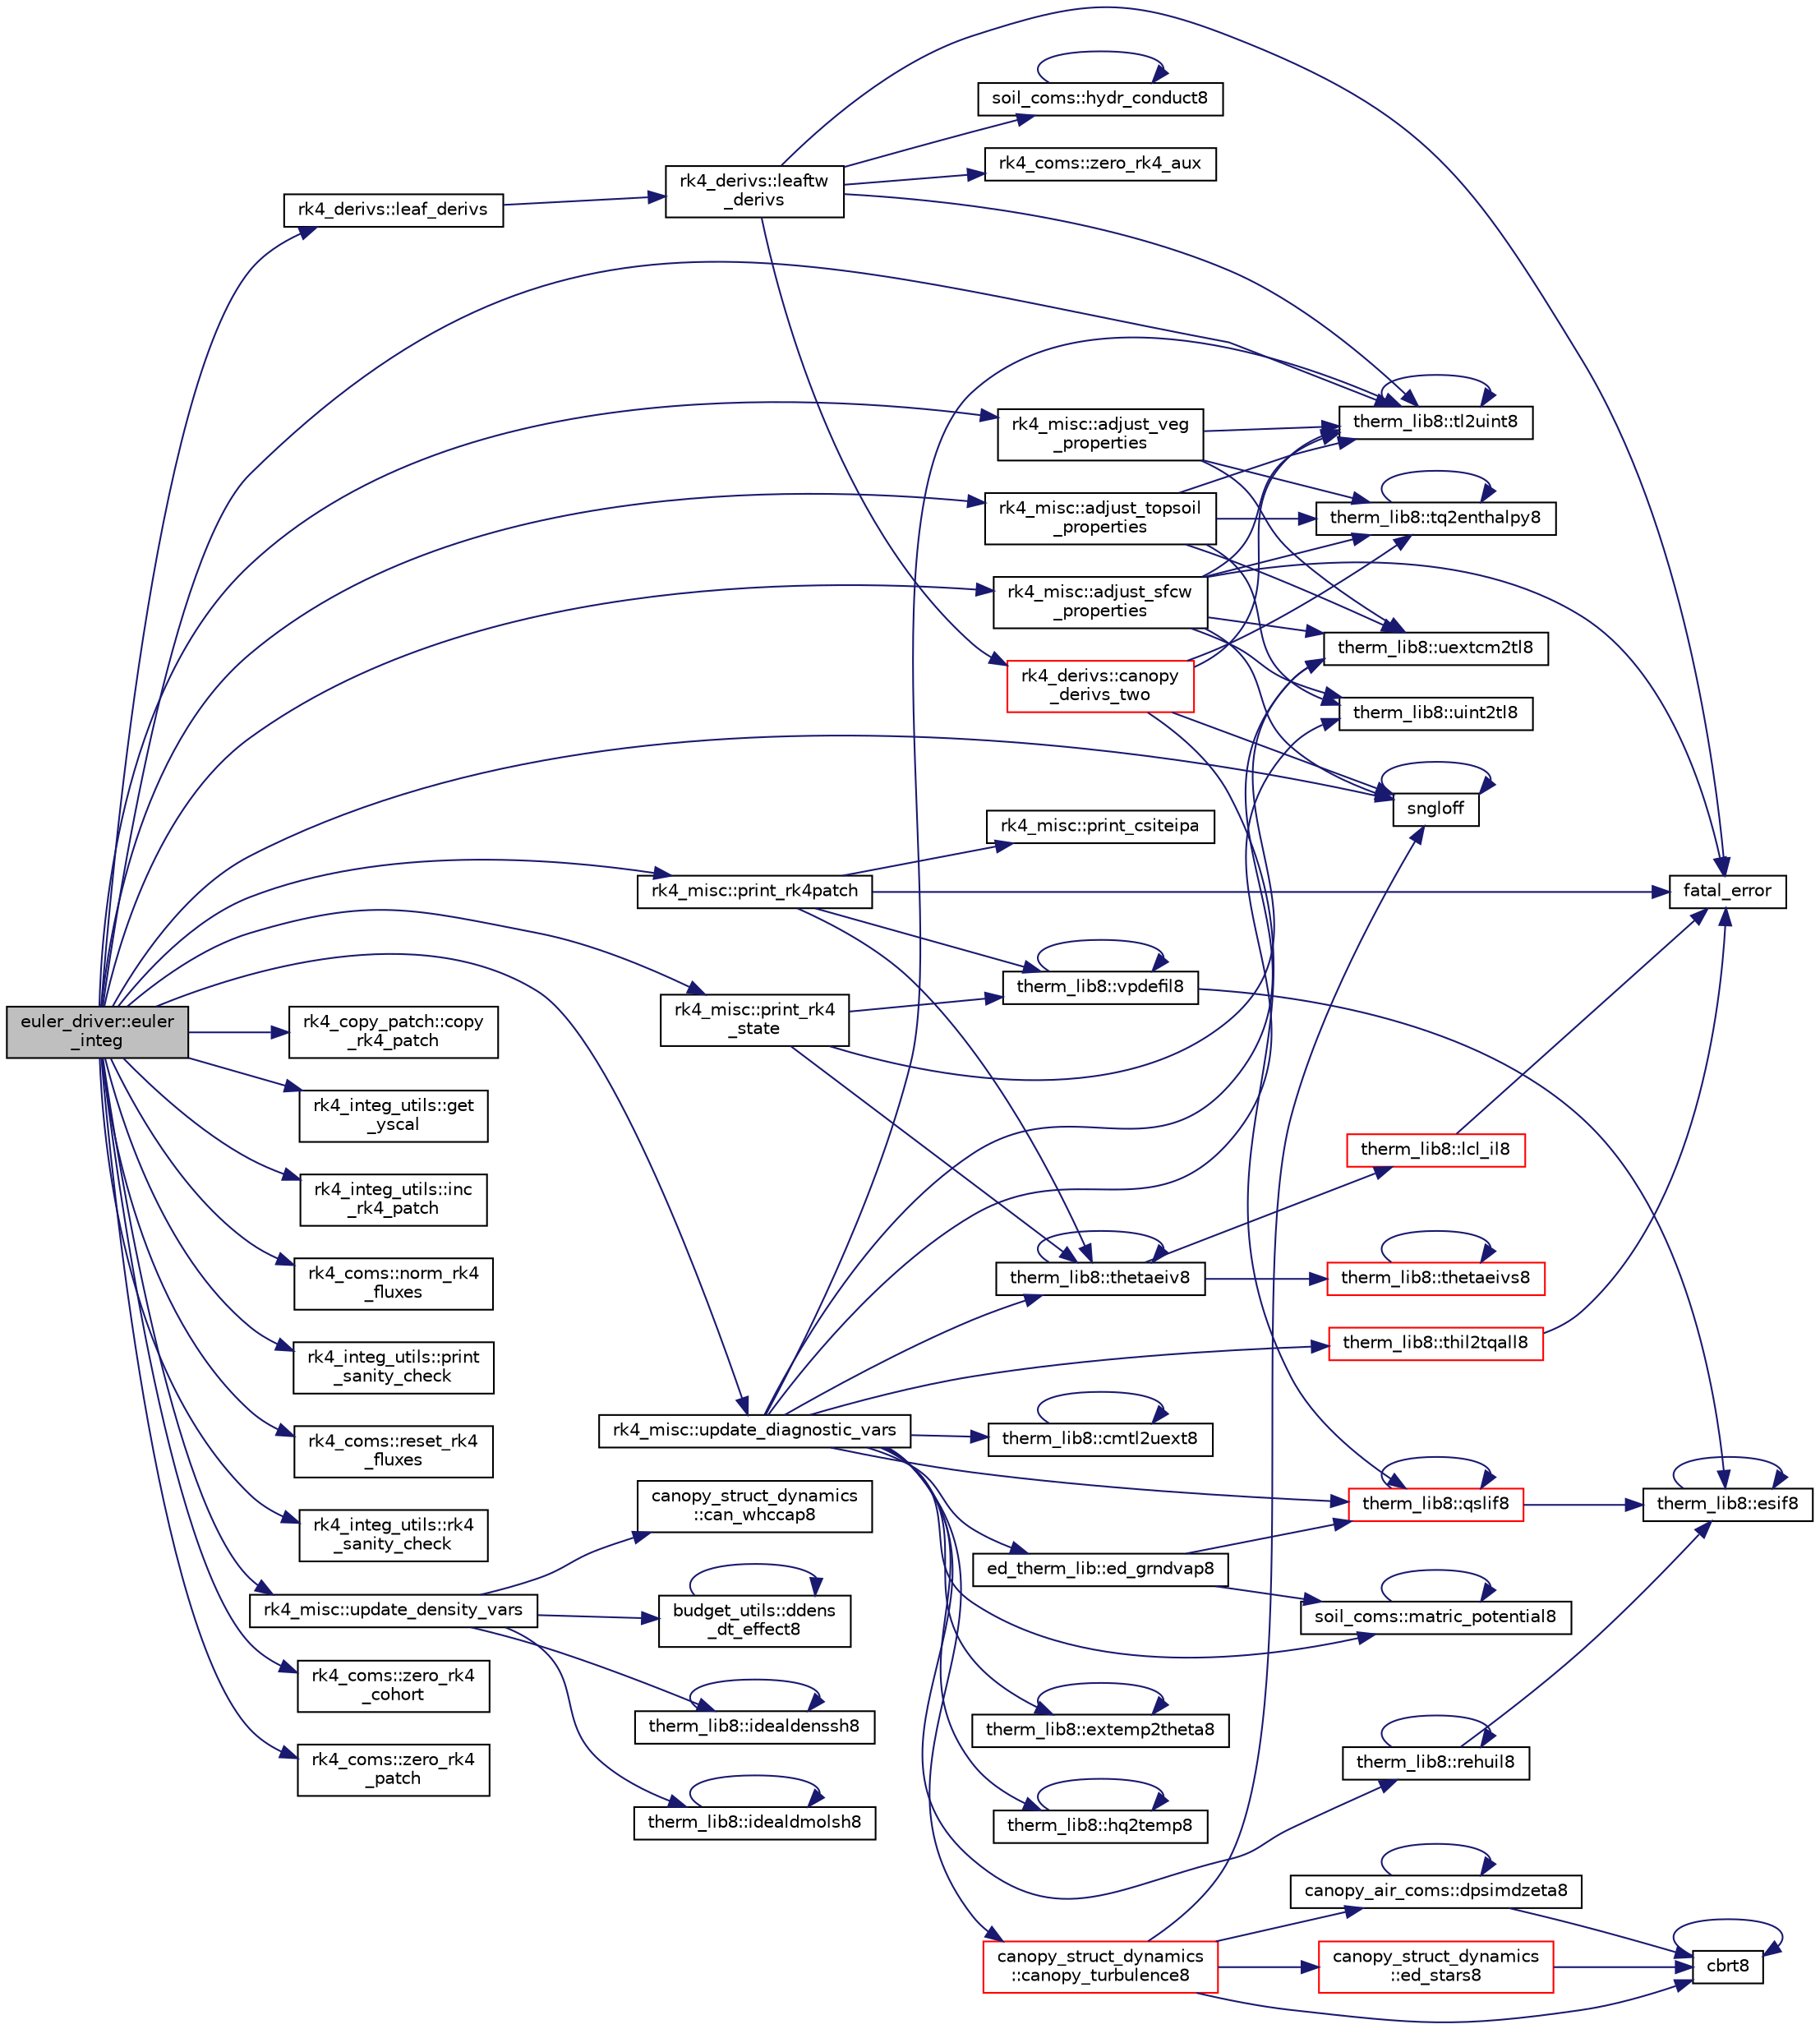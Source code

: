 digraph "euler_driver::euler_integ"
{
 // LATEX_PDF_SIZE
  edge [fontname="Helvetica",fontsize="10",labelfontname="Helvetica",labelfontsize="10"];
  node [fontname="Helvetica",fontsize="10",shape=record];
  rankdir="LR";
  Node1 [label="euler_driver::euler\l_integ",height=0.2,width=0.4,color="black", fillcolor="grey75", style="filled", fontcolor="black",tooltip=" "];
  Node1 -> Node2 [color="midnightblue",fontsize="10",style="solid"];
  Node2 [label="rk4_misc::adjust_sfcw\l_properties",height=0.2,width=0.4,color="black", fillcolor="white", style="filled",URL="$namespacerk4__misc.html#af1f79aa2bc00e4d35e1ae56e2e7cca8b",tooltip=" "];
  Node2 -> Node3 [color="midnightblue",fontsize="10",style="solid"];
  Node3 [label="fatal_error",height=0.2,width=0.4,color="black", fillcolor="white", style="filled",URL="$fatal__error_8_f90.html#a2a2bff228716ab48a81c795b348d1665",tooltip=" "];
  Node2 -> Node4 [color="midnightblue",fontsize="10",style="solid"];
  Node4 [label="sngloff",height=0.2,width=0.4,color="black", fillcolor="white", style="filled",URL="$numutils_8f90.html#a97ff3973394dba1b9534e055e358de97",tooltip=" "];
  Node4 -> Node4 [color="midnightblue",fontsize="10",style="solid"];
  Node2 -> Node5 [color="midnightblue",fontsize="10",style="solid"];
  Node5 [label="therm_lib8::tl2uint8",height=0.2,width=0.4,color="black", fillcolor="white", style="filled",URL="$namespacetherm__lib8.html#afb21e6b55b53bbc124c228e01ccc60cb",tooltip=" "];
  Node5 -> Node5 [color="midnightblue",fontsize="10",style="solid"];
  Node2 -> Node6 [color="midnightblue",fontsize="10",style="solid"];
  Node6 [label="therm_lib8::tq2enthalpy8",height=0.2,width=0.4,color="black", fillcolor="white", style="filled",URL="$namespacetherm__lib8.html#abc11d3a9518a513fd0b3b97e6fc0e68e",tooltip=" "];
  Node6 -> Node6 [color="midnightblue",fontsize="10",style="solid"];
  Node2 -> Node7 [color="midnightblue",fontsize="10",style="solid"];
  Node7 [label="therm_lib8::uextcm2tl8",height=0.2,width=0.4,color="black", fillcolor="white", style="filled",URL="$namespacetherm__lib8.html#af00b031b94385eb06e81a837246715bd",tooltip=" "];
  Node2 -> Node8 [color="midnightblue",fontsize="10",style="solid"];
  Node8 [label="therm_lib8::uint2tl8",height=0.2,width=0.4,color="black", fillcolor="white", style="filled",URL="$namespacetherm__lib8.html#a25d3d7f68a7ddbdf3c13eac03b1bb780",tooltip=" "];
  Node1 -> Node9 [color="midnightblue",fontsize="10",style="solid"];
  Node9 [label="rk4_misc::adjust_topsoil\l_properties",height=0.2,width=0.4,color="black", fillcolor="white", style="filled",URL="$namespacerk4__misc.html#abe647aee6aafb739922bc6e41c6751b3",tooltip=" "];
  Node9 -> Node5 [color="midnightblue",fontsize="10",style="solid"];
  Node9 -> Node6 [color="midnightblue",fontsize="10",style="solid"];
  Node9 -> Node7 [color="midnightblue",fontsize="10",style="solid"];
  Node9 -> Node8 [color="midnightblue",fontsize="10",style="solid"];
  Node1 -> Node10 [color="midnightblue",fontsize="10",style="solid"];
  Node10 [label="rk4_misc::adjust_veg\l_properties",height=0.2,width=0.4,color="black", fillcolor="white", style="filled",URL="$namespacerk4__misc.html#a8246b6afa785c0d2671187d9defadadb",tooltip=" "];
  Node10 -> Node5 [color="midnightblue",fontsize="10",style="solid"];
  Node10 -> Node6 [color="midnightblue",fontsize="10",style="solid"];
  Node10 -> Node7 [color="midnightblue",fontsize="10",style="solid"];
  Node1 -> Node11 [color="midnightblue",fontsize="10",style="solid"];
  Node11 [label="rk4_copy_patch::copy\l_rk4_patch",height=0.2,width=0.4,color="black", fillcolor="white", style="filled",URL="$namespacerk4__copy__patch.html#a0a4e12314b4876462e80f56d7535da4c",tooltip=" "];
  Node1 -> Node12 [color="midnightblue",fontsize="10",style="solid"];
  Node12 [label="rk4_integ_utils::get\l_yscal",height=0.2,width=0.4,color="black", fillcolor="white", style="filled",URL="$namespacerk4__integ__utils.html#a86fecc945ec764cc4078e77b14cc4d7c",tooltip=" "];
  Node1 -> Node13 [color="midnightblue",fontsize="10",style="solid"];
  Node13 [label="rk4_integ_utils::inc\l_rk4_patch",height=0.2,width=0.4,color="black", fillcolor="white", style="filled",URL="$namespacerk4__integ__utils.html#a1b5e7645fe2cdb0b762d2cf3e31cf5d2",tooltip=" "];
  Node1 -> Node14 [color="midnightblue",fontsize="10",style="solid"];
  Node14 [label="rk4_derivs::leaf_derivs",height=0.2,width=0.4,color="black", fillcolor="white", style="filled",URL="$namespacerk4__derivs.html#a442a8d66ccac279ead18986735cf5a07",tooltip=" "];
  Node14 -> Node15 [color="midnightblue",fontsize="10",style="solid"];
  Node15 [label="rk4_derivs::leaftw\l_derivs",height=0.2,width=0.4,color="black", fillcolor="white", style="filled",URL="$namespacerk4__derivs.html#a9d842f7ffa1b755cb2e94fe1e5a2b65d",tooltip=" "];
  Node15 -> Node16 [color="midnightblue",fontsize="10",style="solid"];
  Node16 [label="rk4_derivs::canopy\l_derivs_two",height=0.2,width=0.4,color="red", fillcolor="white", style="filled",URL="$namespacerk4__derivs.html#ad2856182582c44c3aacf61bb38aa5fd4",tooltip=" "];
  Node16 -> Node18 [color="midnightblue",fontsize="10",style="solid"];
  Node18 [label="therm_lib8::qslif8",height=0.2,width=0.4,color="red", fillcolor="white", style="filled",URL="$namespacetherm__lib8.html#aa9d6ede67f0021ccc80049f582b3177b",tooltip=" "];
  Node18 -> Node19 [color="midnightblue",fontsize="10",style="solid"];
  Node19 [label="therm_lib8::esif8",height=0.2,width=0.4,color="black", fillcolor="white", style="filled",URL="$namespacetherm__lib8.html#a4c2e61543813926681cd581b4c72f0a9",tooltip=" "];
  Node19 -> Node19 [color="midnightblue",fontsize="10",style="solid"];
  Node18 -> Node18 [color="midnightblue",fontsize="10",style="solid"];
  Node16 -> Node4 [color="midnightblue",fontsize="10",style="solid"];
  Node16 -> Node5 [color="midnightblue",fontsize="10",style="solid"];
  Node16 -> Node6 [color="midnightblue",fontsize="10",style="solid"];
  Node15 -> Node3 [color="midnightblue",fontsize="10",style="solid"];
  Node15 -> Node22 [color="midnightblue",fontsize="10",style="solid"];
  Node22 [label="soil_coms::hydr_conduct8",height=0.2,width=0.4,color="black", fillcolor="white", style="filled",URL="$namespacesoil__coms.html#a8bfcf41a8d8d6c964fd099e07ccdeb7e",tooltip=" "];
  Node22 -> Node22 [color="midnightblue",fontsize="10",style="solid"];
  Node15 -> Node5 [color="midnightblue",fontsize="10",style="solid"];
  Node15 -> Node23 [color="midnightblue",fontsize="10",style="solid"];
  Node23 [label="rk4_coms::zero_rk4_aux",height=0.2,width=0.4,color="black", fillcolor="white", style="filled",URL="$namespacerk4__coms.html#a0af8d3f6d5452c98c81c5230f3b22343",tooltip=" "];
  Node1 -> Node24 [color="midnightblue",fontsize="10",style="solid"];
  Node24 [label="rk4_coms::norm_rk4\l_fluxes",height=0.2,width=0.4,color="black", fillcolor="white", style="filled",URL="$namespacerk4__coms.html#ad9cf07917e6000f8f46e84428647b494",tooltip=" "];
  Node1 -> Node25 [color="midnightblue",fontsize="10",style="solid"];
  Node25 [label="rk4_misc::print_rk4\l_state",height=0.2,width=0.4,color="black", fillcolor="white", style="filled",URL="$namespacerk4__misc.html#a0fe72170ef0eaaa9bde73392734d9a45",tooltip=" "];
  Node25 -> Node26 [color="midnightblue",fontsize="10",style="solid"];
  Node26 [label="therm_lib8::thetaeiv8",height=0.2,width=0.4,color="black", fillcolor="white", style="filled",URL="$namespacetherm__lib8.html#aca0eeff24415eab272c13efcba42ebd5",tooltip=" "];
  Node26 -> Node27 [color="midnightblue",fontsize="10",style="solid"];
  Node27 [label="therm_lib8::lcl_il8",height=0.2,width=0.4,color="red", fillcolor="white", style="filled",URL="$namespacetherm__lib8.html#a0f6906696662a832ed73b03f8f97e449",tooltip=" "];
  Node27 -> Node3 [color="midnightblue",fontsize="10",style="solid"];
  Node26 -> Node26 [color="midnightblue",fontsize="10",style="solid"];
  Node26 -> Node32 [color="midnightblue",fontsize="10",style="solid"];
  Node32 [label="therm_lib8::thetaeivs8",height=0.2,width=0.4,color="red", fillcolor="white", style="filled",URL="$namespacetherm__lib8.html#a43786e4d4bcf61f6d8fb66fa5a925df9",tooltip=" "];
  Node32 -> Node32 [color="midnightblue",fontsize="10",style="solid"];
  Node25 -> Node7 [color="midnightblue",fontsize="10",style="solid"];
  Node25 -> Node34 [color="midnightblue",fontsize="10",style="solid"];
  Node34 [label="therm_lib8::vpdefil8",height=0.2,width=0.4,color="black", fillcolor="white", style="filled",URL="$namespacetherm__lib8.html#a11c93be5459d6b6a5501cbd52977e6ab",tooltip=" "];
  Node34 -> Node19 [color="midnightblue",fontsize="10",style="solid"];
  Node34 -> Node34 [color="midnightblue",fontsize="10",style="solid"];
  Node1 -> Node35 [color="midnightblue",fontsize="10",style="solid"];
  Node35 [label="rk4_misc::print_rk4patch",height=0.2,width=0.4,color="black", fillcolor="white", style="filled",URL="$namespacerk4__misc.html#a6f1b7481db8c4187a653058e22652cb9",tooltip=" "];
  Node35 -> Node3 [color="midnightblue",fontsize="10",style="solid"];
  Node35 -> Node36 [color="midnightblue",fontsize="10",style="solid"];
  Node36 [label="rk4_misc::print_csiteipa",height=0.2,width=0.4,color="black", fillcolor="white", style="filled",URL="$namespacerk4__misc.html#a0c4d2f93e98e7f917d90689dcdaf47e3",tooltip=" "];
  Node35 -> Node26 [color="midnightblue",fontsize="10",style="solid"];
  Node35 -> Node34 [color="midnightblue",fontsize="10",style="solid"];
  Node1 -> Node37 [color="midnightblue",fontsize="10",style="solid"];
  Node37 [label="rk4_integ_utils::print\l_sanity_check",height=0.2,width=0.4,color="black", fillcolor="white", style="filled",URL="$namespacerk4__integ__utils.html#acd2cfd872e82480579ab5b577df3cea9",tooltip=" "];
  Node1 -> Node38 [color="midnightblue",fontsize="10",style="solid"];
  Node38 [label="rk4_coms::reset_rk4\l_fluxes",height=0.2,width=0.4,color="black", fillcolor="white", style="filled",URL="$namespacerk4__coms.html#a02aeb5f0e99479e6eef3029472a79781",tooltip=" "];
  Node1 -> Node39 [color="midnightblue",fontsize="10",style="solid"];
  Node39 [label="rk4_integ_utils::rk4\l_sanity_check",height=0.2,width=0.4,color="black", fillcolor="white", style="filled",URL="$namespacerk4__integ__utils.html#ae05e3b41c7c1e757ebe65c8627d398ab",tooltip=" "];
  Node1 -> Node4 [color="midnightblue",fontsize="10",style="solid"];
  Node1 -> Node5 [color="midnightblue",fontsize="10",style="solid"];
  Node1 -> Node40 [color="midnightblue",fontsize="10",style="solid"];
  Node40 [label="rk4_misc::update_density_vars",height=0.2,width=0.4,color="black", fillcolor="white", style="filled",URL="$namespacerk4__misc.html#a4e67a249ae63c93213ef1dc754e87391",tooltip=" "];
  Node40 -> Node41 [color="midnightblue",fontsize="10",style="solid"];
  Node41 [label="canopy_struct_dynamics\l::can_whccap8",height=0.2,width=0.4,color="black", fillcolor="white", style="filled",URL="$namespacecanopy__struct__dynamics.html#a747cc515e0b23595bd0718242a0c4614",tooltip=" "];
  Node40 -> Node42 [color="midnightblue",fontsize="10",style="solid"];
  Node42 [label="budget_utils::ddens\l_dt_effect8",height=0.2,width=0.4,color="black", fillcolor="white", style="filled",URL="$namespacebudget__utils.html#afecbf45a83fa404977fa6502764f7331",tooltip=" "];
  Node42 -> Node42 [color="midnightblue",fontsize="10",style="solid"];
  Node40 -> Node43 [color="midnightblue",fontsize="10",style="solid"];
  Node43 [label="therm_lib8::idealdenssh8",height=0.2,width=0.4,color="black", fillcolor="white", style="filled",URL="$namespacetherm__lib8.html#a71a3a8a71ff6e3d11c6b604f495e5240",tooltip=" "];
  Node43 -> Node43 [color="midnightblue",fontsize="10",style="solid"];
  Node40 -> Node44 [color="midnightblue",fontsize="10",style="solid"];
  Node44 [label="therm_lib8::idealdmolsh8",height=0.2,width=0.4,color="black", fillcolor="white", style="filled",URL="$namespacetherm__lib8.html#a8b1531bece9220f0d9e14edf6b163f23",tooltip=" "];
  Node44 -> Node44 [color="midnightblue",fontsize="10",style="solid"];
  Node1 -> Node45 [color="midnightblue",fontsize="10",style="solid"];
  Node45 [label="rk4_misc::update_diagnostic_vars",height=0.2,width=0.4,color="black", fillcolor="white", style="filled",URL="$namespacerk4__misc.html#a1d4d4a8632749f2ae1611575efdf75cb",tooltip=" "];
  Node45 -> Node46 [color="midnightblue",fontsize="10",style="solid"];
  Node46 [label="canopy_struct_dynamics\l::canopy_turbulence8",height=0.2,width=0.4,color="red", fillcolor="white", style="filled",URL="$namespacecanopy__struct__dynamics.html#a1cdbc02d1009ee6ff32a3c234f549a9a",tooltip=" "];
  Node46 -> Node47 [color="midnightblue",fontsize="10",style="solid"];
  Node47 [label="cbrt8",height=0.2,width=0.4,color="black", fillcolor="white", style="filled",URL="$numutils_8f90.html#ad4b910be4531c088be1d1e83197aa36e",tooltip=" "];
  Node47 -> Node47 [color="midnightblue",fontsize="10",style="solid"];
  Node46 -> Node48 [color="midnightblue",fontsize="10",style="solid"];
  Node48 [label="canopy_air_coms::dpsimdzeta8",height=0.2,width=0.4,color="black", fillcolor="white", style="filled",URL="$namespacecanopy__air__coms.html#a51b006ac118f9549aee23ddb61a1bf19",tooltip=" "];
  Node48 -> Node47 [color="midnightblue",fontsize="10",style="solid"];
  Node48 -> Node48 [color="midnightblue",fontsize="10",style="solid"];
  Node46 -> Node49 [color="midnightblue",fontsize="10",style="solid"];
  Node49 [label="canopy_struct_dynamics\l::ed_stars8",height=0.2,width=0.4,color="red", fillcolor="white", style="filled",URL="$namespacecanopy__struct__dynamics.html#af6b2f4221f3eb91585a6baafc373bb88",tooltip=" "];
  Node49 -> Node47 [color="midnightblue",fontsize="10",style="solid"];
  Node46 -> Node4 [color="midnightblue",fontsize="10",style="solid"];
  Node45 -> Node62 [color="midnightblue",fontsize="10",style="solid"];
  Node62 [label="therm_lib8::cmtl2uext8",height=0.2,width=0.4,color="black", fillcolor="white", style="filled",URL="$namespacetherm__lib8.html#af5c7259346e1ee029458410d49100d77",tooltip=" "];
  Node62 -> Node62 [color="midnightblue",fontsize="10",style="solid"];
  Node45 -> Node63 [color="midnightblue",fontsize="10",style="solid"];
  Node63 [label="ed_therm_lib::ed_grndvap8",height=0.2,width=0.4,color="black", fillcolor="white", style="filled",URL="$namespaceed__therm__lib.html#a746a2bb61d932fd3cb928a3b5e5e832e",tooltip=" "];
  Node63 -> Node64 [color="midnightblue",fontsize="10",style="solid"];
  Node64 [label="soil_coms::matric_potential8",height=0.2,width=0.4,color="black", fillcolor="white", style="filled",URL="$namespacesoil__coms.html#aba13a25afd16826ae4dfb38fa047ba76",tooltip=" "];
  Node64 -> Node64 [color="midnightblue",fontsize="10",style="solid"];
  Node63 -> Node18 [color="midnightblue",fontsize="10",style="solid"];
  Node45 -> Node65 [color="midnightblue",fontsize="10",style="solid"];
  Node65 [label="therm_lib8::extemp2theta8",height=0.2,width=0.4,color="black", fillcolor="white", style="filled",URL="$namespacetherm__lib8.html#a309e38d181bfb3eea47d3f220e44b923",tooltip=" "];
  Node65 -> Node65 [color="midnightblue",fontsize="10",style="solid"];
  Node45 -> Node66 [color="midnightblue",fontsize="10",style="solid"];
  Node66 [label="therm_lib8::hq2temp8",height=0.2,width=0.4,color="black", fillcolor="white", style="filled",URL="$namespacetherm__lib8.html#a1ffd2b0e4437b77b168fa1df97e641ca",tooltip=" "];
  Node66 -> Node66 [color="midnightblue",fontsize="10",style="solid"];
  Node45 -> Node64 [color="midnightblue",fontsize="10",style="solid"];
  Node45 -> Node18 [color="midnightblue",fontsize="10",style="solid"];
  Node45 -> Node67 [color="midnightblue",fontsize="10",style="solid"];
  Node67 [label="therm_lib8::rehuil8",height=0.2,width=0.4,color="black", fillcolor="white", style="filled",URL="$namespacetherm__lib8.html#a51fbba130b3fc3a6cc1744aeb76a2b81",tooltip=" "];
  Node67 -> Node19 [color="midnightblue",fontsize="10",style="solid"];
  Node67 -> Node67 [color="midnightblue",fontsize="10",style="solid"];
  Node45 -> Node26 [color="midnightblue",fontsize="10",style="solid"];
  Node45 -> Node68 [color="midnightblue",fontsize="10",style="solid"];
  Node68 [label="therm_lib8::thil2tqall8",height=0.2,width=0.4,color="red", fillcolor="white", style="filled",URL="$namespacetherm__lib8.html#ac25af6f3203cd6cbf1e3933ae25eaeca",tooltip=" "];
  Node68 -> Node3 [color="midnightblue",fontsize="10",style="solid"];
  Node45 -> Node5 [color="midnightblue",fontsize="10",style="solid"];
  Node45 -> Node7 [color="midnightblue",fontsize="10",style="solid"];
  Node45 -> Node8 [color="midnightblue",fontsize="10",style="solid"];
  Node1 -> Node75 [color="midnightblue",fontsize="10",style="solid"];
  Node75 [label="rk4_coms::zero_rk4\l_cohort",height=0.2,width=0.4,color="black", fillcolor="white", style="filled",URL="$namespacerk4__coms.html#a1053434edb41147cb74257d6339eab8f",tooltip=" "];
  Node1 -> Node76 [color="midnightblue",fontsize="10",style="solid"];
  Node76 [label="rk4_coms::zero_rk4\l_patch",height=0.2,width=0.4,color="black", fillcolor="white", style="filled",URL="$namespacerk4__coms.html#a4206f404f555c50ee6570211356bd537",tooltip=" "];
}
